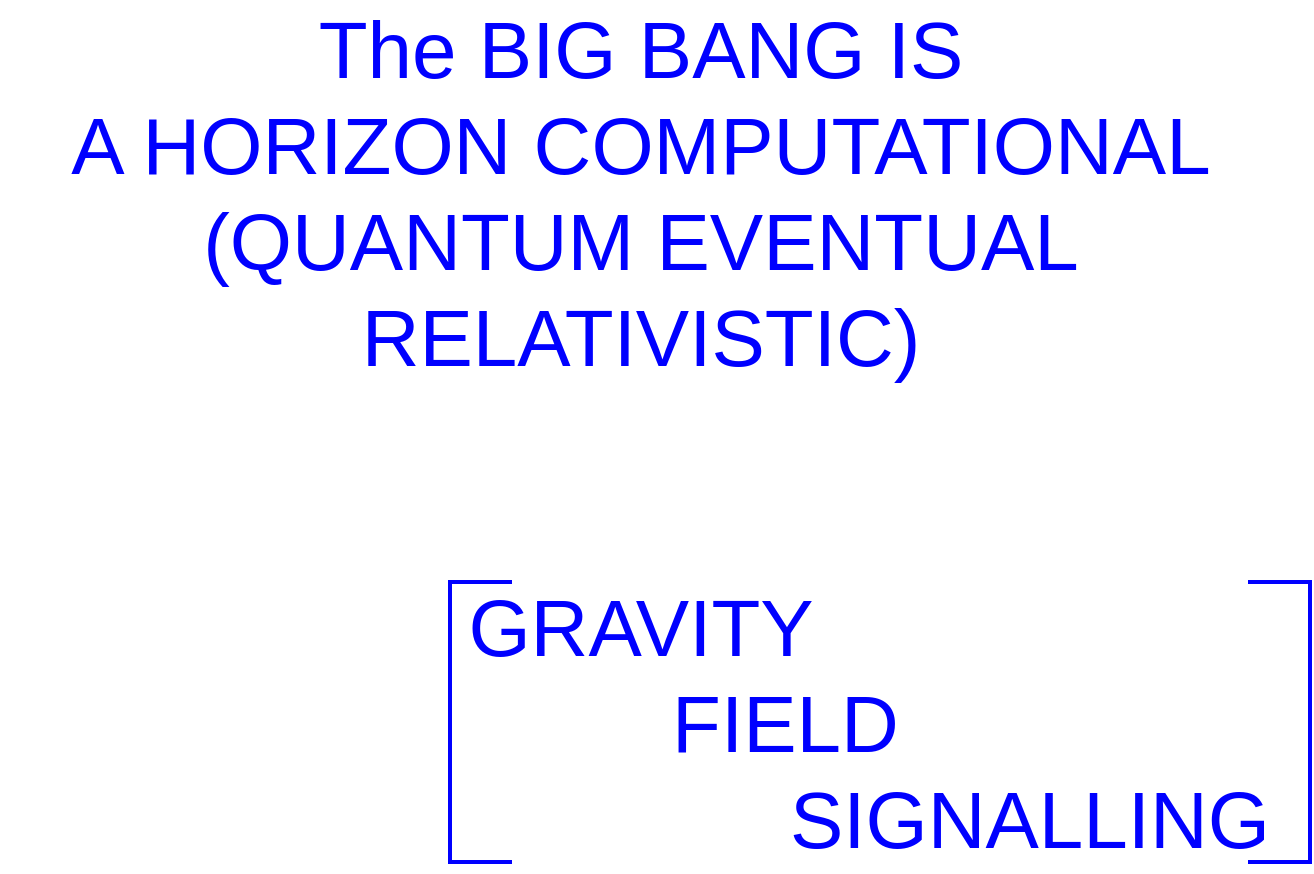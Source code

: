 <mxfile version="17.5.0" type="github">
  <diagram id="nHgTTg3kle0j-tpZmVsp" name="Page-1">
    <mxGraphModel dx="1481" dy="739" grid="1" gridSize="10" guides="1" tooltips="1" connect="1" arrows="1" fold="1" page="1" pageScale="1" pageWidth="850" pageHeight="1100" math="0" shadow="0">
      <root>
        <mxCell id="0" />
        <mxCell id="1" parent="0" />
        <mxCell id="desWbavwxzyNi3E0ubRa-1" value="&lt;font color=&quot;#0000ff&quot;&gt;&lt;span style=&quot;font-size: 40px&quot;&gt;The BIG BANG IS&lt;br&gt;A HORIZON COMPUTATIONAL&lt;br&gt;(QUANTUM EVENTUAL &lt;br&gt;RELATIVISTIC)&lt;br&gt;&lt;/span&gt;&lt;/font&gt;" style="text;html=1;align=center;verticalAlign=middle;resizable=0;points=[];autosize=1;strokeColor=none;fillColor=none;" vertex="1" parent="1">
          <mxGeometry x="-115" y="100" width="590" height="100" as="geometry" />
        </mxCell>
        <mxCell id="desWbavwxzyNi3E0ubRa-2" value="GRAVITY&lt;br&gt;&amp;nbsp; &amp;nbsp; &amp;nbsp; &amp;nbsp; &amp;nbsp; &amp;nbsp; &amp;nbsp;FIELD&lt;br&gt;&amp;nbsp; &amp;nbsp; &amp;nbsp; &amp;nbsp; &amp;nbsp; &amp;nbsp; &amp;nbsp; &amp;nbsp; &amp;nbsp; &amp;nbsp; &amp;nbsp; &amp;nbsp; &amp;nbsp; &amp;nbsp; &amp;nbsp; &amp;nbsp; &amp;nbsp; &amp;nbsp;SIGNALLING" style="text;html=1;align=center;verticalAlign=middle;resizable=0;points=[];autosize=1;strokeColor=none;fillColor=none;fontSize=40;fontColor=#0000FF;" vertex="1" parent="1">
          <mxGeometry x="-140" y="340" width="640" height="150" as="geometry" />
        </mxCell>
        <mxCell id="desWbavwxzyNi3E0ubRa-3" value="" style="shape=partialRectangle;whiteSpace=wrap;html=1;bottom=1;right=1;left=1;top=0;fillColor=none;routingCenterX=-0.5;fontSize=40;fontColor=#0000FF;rotation=90;strokeWidth=2;strokeColor=#0000FF;" vertex="1" parent="1">
          <mxGeometry x="30" y="400" width="140" height="30" as="geometry" />
        </mxCell>
        <mxCell id="desWbavwxzyNi3E0ubRa-4" value="" style="shape=partialRectangle;whiteSpace=wrap;html=1;bottom=1;right=1;left=1;top=0;fillColor=none;routingCenterX=-0.5;fontSize=40;fontColor=#0000FF;rotation=-90;strokeWidth=2;strokeColor=#0000FF;" vertex="1" parent="1">
          <mxGeometry x="430" y="400" width="140" height="30" as="geometry" />
        </mxCell>
      </root>
    </mxGraphModel>
  </diagram>
</mxfile>
